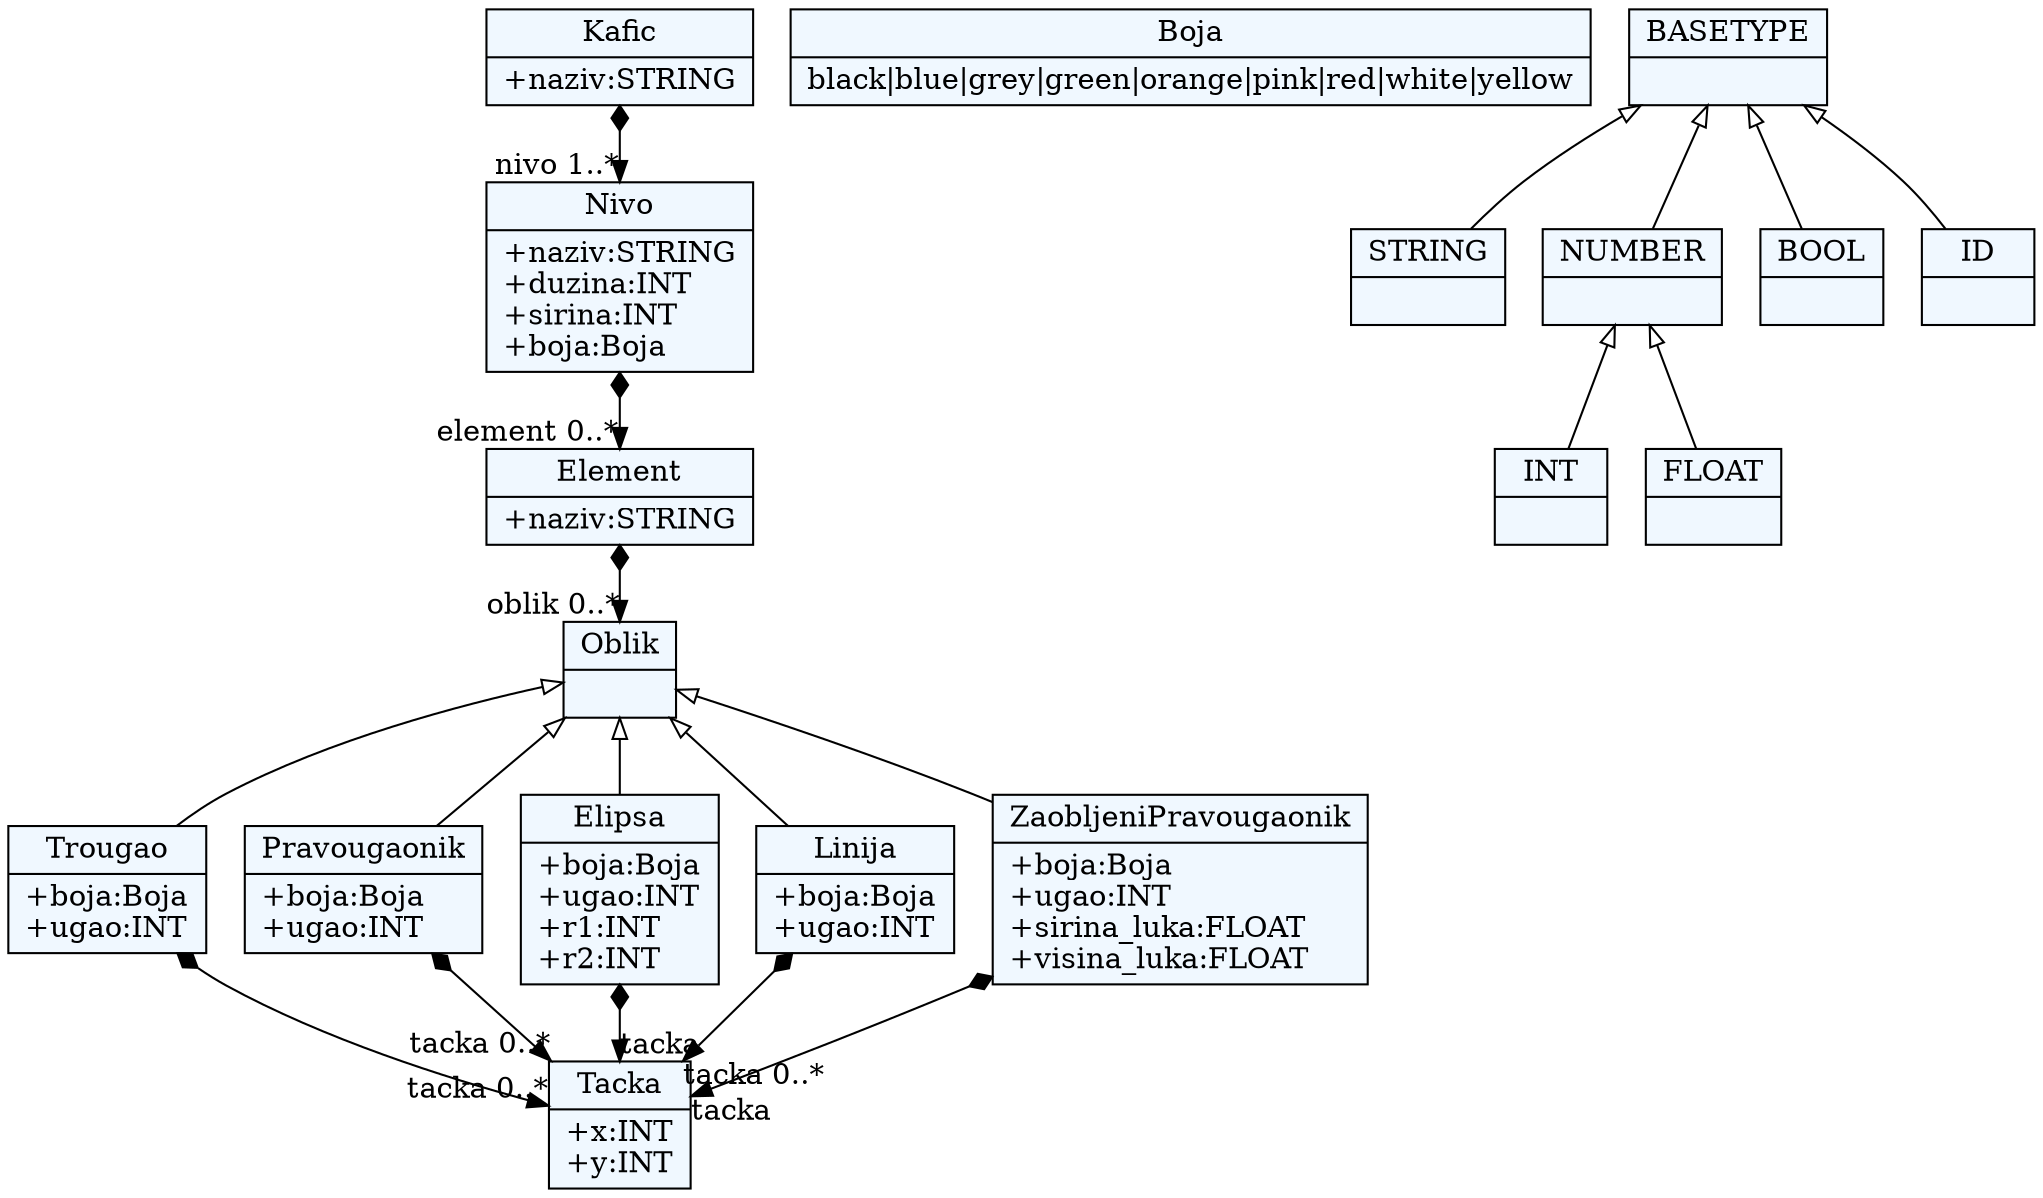 
    digraph xtext {
    fontname = "Bitstream Vera Sans"
    fontsize = 8
    node[
        shape=record,
        style=filled,
        fillcolor=aliceblue
    ]
    edge[dir=black,arrowtail=empty]


46663256[ label="{Tacka|+x:INT\l+y:INT\l}"]

46668920[ label="{Boja|black\|blue\|grey\|green\|orange\|pink\|red\|white\|yellow}"]

46665144 -> 46663256[arrowtail=diamond, dir=both, headlabel="tacka 0..*"]
46665144[ label="{Trougao|+boja:Boja\l+ugao:INT\l}"]

46666088 -> 46663256[arrowtail=diamond, dir=both, headlabel="tacka 0..*"]
46666088[ label="{Pravougaonik|+boja:Boja\l+ugao:INT\l}"]

46667976 -> 46663256[arrowtail=diamond, dir=both, headlabel="tacka "]
46667976[ label="{Elipsa|+boja:Boja\l+ugao:INT\l+r1:INT\l+r2:INT\l}"]

46661368 -> 46662312[arrowtail=diamond, dir=both, headlabel="oblik 0..*"]
46661368[ label="{Element|+naziv:STRING\l}"]

46662312[ label="{Oblik|}"]
46662312 -> 46664200 [dir=back]
46662312 -> 46665144 [dir=back]
46662312 -> 46666088 [dir=back]
46662312 -> 46667032 [dir=back]
46662312 -> 46667976 [dir=back]

46667032 -> 46663256[arrowtail=diamond, dir=both, headlabel="tacka "]
46667032[ label="{ZaobljeniPravougaonik|+boja:Boja\l+ugao:INT\l+sirina_luka:FLOAT\l+visina_luka:FLOAT\l}"]

46664200 -> 46663256[arrowtail=diamond, dir=both, headlabel="tacka 0..*"]
46664200[ label="{Linija|+boja:Boja\l+ugao:INT\l}"]

46660424 -> 46661368[arrowtail=diamond, dir=both, headlabel="element 0..*"]
46660424[ label="{Nivo|+naziv:STRING\l+duzina:INT\l+sirina:INT\l+boja:Boja\l}"]

46659480 -> 46660424[arrowtail=diamond, dir=both, headlabel="nivo 1..*"]
46659480[ label="{Kafic|+naziv:STRING\l}"]

46653816[ label="{STRING|}"]

46658536[ label="{BASETYPE|}"]
46658536 -> 46657592 [dir=back]
46658536 -> 46654760 [dir=back]
46658536 -> 46652872 [dir=back]
46658536 -> 46653816 [dir=back]

46655704[ label="{INT|}"]

46656648[ label="{FLOAT|}"]

46657592[ label="{NUMBER|}"]
46657592 -> 46656648 [dir=back]
46657592 -> 46655704 [dir=back]

46654760[ label="{BOOL|}"]

46652872[ label="{ID|}"]


}
